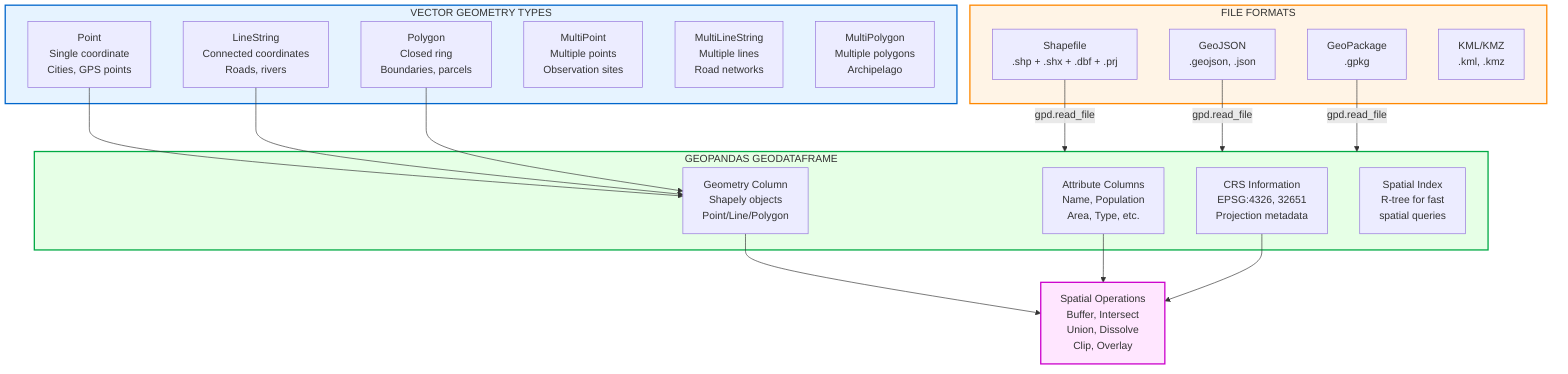 graph TB
    subgraph VectorTypes["VECTOR GEOMETRY TYPES"]
        V1[Point<br/>Single coordinate<br/>Cities, GPS points]
        V2[LineString<br/>Connected coordinates<br/>Roads, rivers]
        V3[Polygon<br/>Closed ring<br/>Boundaries, parcels]
        V4[MultiPoint<br/>Multiple points<br/>Observation sites]
        V5[MultiLineString<br/>Multiple lines<br/>Road networks]
        V6[MultiPolygon<br/>Multiple polygons<br/>Archipelago]
    end

    subgraph GDF["GEOPANDAS GEODATAFRAME"]
        GDF1[Geometry Column<br/>Shapely objects<br/>Point/Line/Polygon]
        GDF2[Attribute Columns<br/>Name, Population<br/>Area, Type, etc.]
        GDF3[CRS Information<br/>EPSG:4326, 32651<br/>Projection metadata]
        GDF4[Spatial Index<br/>R-tree for fast<br/>spatial queries]
    end

    subgraph Formats["FILE FORMATS"]
        F1[Shapefile<br/>.shp + .shx + .dbf + .prj]
        F2[GeoJSON<br/>.geojson, .json]
        F3[GeoPackage<br/>.gpkg]
        F4[KML/KMZ<br/>.kml, .kmz]
    end

    V1 --> GDF1
    V2 --> GDF1
    V3 --> GDF1

    GDF1 --> Operations[Spatial Operations<br/>Buffer, Intersect<br/>Union, Dissolve<br/>Clip, Overlay]
    GDF2 --> Operations
    GDF3 --> Operations

    F1 -->|gpd.read_file| GDF
    F2 -->|gpd.read_file| GDF
    F3 -->|gpd.read_file| GDF

    style VectorTypes fill:#e6f3ff,stroke:#0066cc,stroke-width:2px
    style GDF fill:#e6ffe6,stroke:#00aa44,stroke-width:2px
    style Formats fill:#fff4e6,stroke:#ff8800,stroke-width:2px
    style Operations fill:#ffe6ff,stroke:#cc00cc,stroke-width:2px